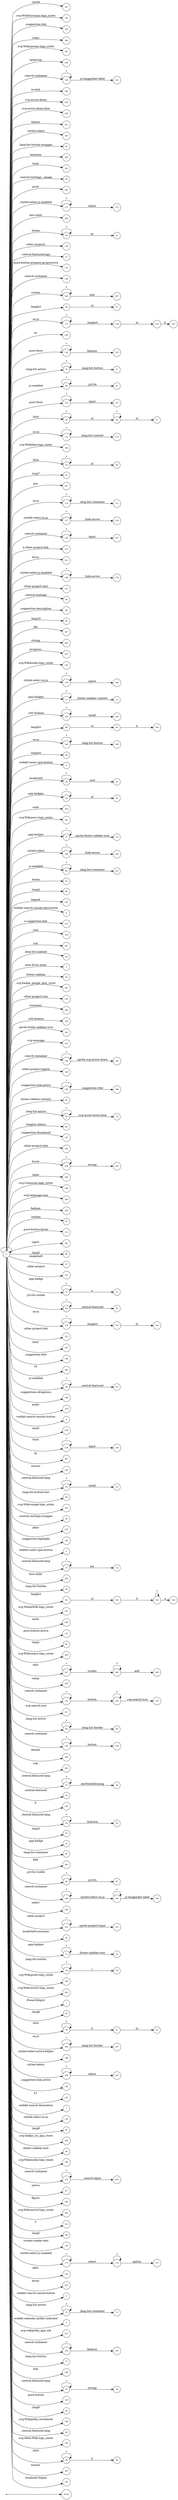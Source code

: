 digraph NFA {
  rankdir=LR;
  node [shape=circle, fontsize=10];
  __start [shape=point, label=""];
  __start -> None;
  161 [label="161"];
  195 [label="195"];
  111 [label="111"];
  36 [label="36"];
  183 [label="183"];
  59 [label="59"];
  69 [label="69"];
  268 [label="268"];
  201 [label="201"];
  57 [label="57"];
  250 [label="250"];
  140 [label="140"];
  242 [label="242"];
  107 [label="107"];
  205 [label="205"];
  137 [label="137"];
  206 [label="206"];
  145 [label="145"];
  221 [label="221"];
  163 [label="163"];
  153 [label="153"];
  81 [label="81"];
  266 [label="266"];
  222 [label="222"];
  40 [label="40"];
  147 [label="147"];
  252 [label="252"];
  171 [label="171"];
  244 [label="244"];
  42 [label="42"];
  32 [label="32"];
  129 [label="129"];
  37 [label="37"];
  133 [label="133"];
  139 [label="139"];
  178 [label="178"];
  256 [label="256"];
  96 [label="96"];
  117 [label="117"];
  236 [label="236"];
  23 [label="23"];
  134 [label="134"];
  70 [label="70"];
  60 [label="60"];
  136 [label="136"];
  55 [label="55"];
  112 [label="112"];
  194 [label="194"];
  53 [label="53"];
  91 [label="91"];
  251 [label="251"];
  56 [label="56"];
  110 [label="110"];
  119 [label="119"];
  155 [label="155"];
  177 [label="177"];
  79 [label="79"];
  51 [label="51"];
  152 [label="152"];
  156 [label="156"];
  214 [label="214"];
  231 [label="231"];
  169 [label="169"];
  127 [label="127"];
  38 [label="38"];
  186 [label="186"];
  181 [label="181"];
  85 [label="85"];
  227 [label="227"];
  260 [label="260"];
  253 [label="253"];
  193 [label="193"];
  179 [label="179"];
  13 [label="13"];
  103 [label="103"];
  159 [label="159"];
  98 [label="98"];
  108 [label="108"];
  94 [label="94"];
  109 [label="109"];
  4 [label="4"];
  22 [label="22"];
  19 [label="19"];
  180 [label="180"];
  225 [label="225"];
  197 [label="197"];
  17 [label="17"];
  164 [label="164"];
  62 [label="62"];
  113 [label="113"];
  41 [label="41"];
  67 [label="67"];
  88 [label="88"];
  245 [label="245"];
  9 [label="9"];
  215 [label="215"];
  172 [label="172"];
  254 [label="254"];
  261 [label="261"];
  83 [label="83"];
  2 [label="2"];
  44 [label="44"];
  160 [label="160"];
  141 [label="141"];
  16 [label="16"];
  207 [label="207"];
  118 [label="118"];
  14 [label="14"];
  124 [label="124"];
  262 [label="262"];
  158 [label="158"];
  162 [label="162"];
  210 [label="210"];
  144 [label="144"];
  100 [label="100"];
  126 [label="126"];
  185 [label="185"];
  45 [label="45"];
  174 [label="174"];
  74 [label="74"];
  95 [label="95"];
  28 [label="28"];
  187 [label="187"];
  128 [label="128"];
  234 [label="234"];
  264 [label="264"];
  248 [label="248"];
  52 [label="52"];
  190 [label="190"];
  209 [label="209"];
  228 [label="228"];
  47 [label="47"];
  120 [label="120"];
  132 [label="132"];
  150 [label="150"];
  241 [label="241"];
  75 [label="75"];
  12 [label="12"];
  89 [label="89"];
  21 [label="21"];
  121 [label="121"];
  11 [label="11"];
  64 [label="64"];
  43 [label="43"];
  30 [label="30"];
  114 [label="114"];
  125 [label="125"];
  237 [label="237"];
  71 [label="71"];
  188 [label="188"];
  265 [label="265"];
  58 [label="58"];
  189 [label="189"];
  219 [label="219"];
  18 [label="18"];
  8 [label="8"];
  259 [label="259"];
  238 [label="238"];
  267 [label="267"];
  49 [label="49"];
  224 [label="224"];
  33 [label="33"];
  80 [label="80"];
  203 [label="203"];
  39 [label="39"];
  218 [label="218"];
  182 [label="182"];
  135 [label="135"];
  5 [label="5"];
  170 [label="170"];
  31 [label="31"];
  157 [label="157"];
  230 [label="230"];
  65 [label="65"];
  239 [label="239"];
  143 [label="143"];
  76 [label="76"];
  61 [label="61"];
  97 [label="97"];
  101 [label="101"];
  191 [label="191"];
  246 [label="246"];
  131 [label="131"];
  84 [label="84"];
  123 [label="123"];
  204 [label="204"];
  247 [label="247"];
  167 [label="167"];
  255 [label="255"];
  151 [label="151"];
  211 [label="211"];
  68 [label="68"];
  149 [label="149"];
  148 [label="148"];
  226 [label="226"];
  263 [label="263"];
  27 [label="27"];
  25 [label="25"];
  0 [label="0"];
  20 [label="20"];
  220 [label="220"];
  29 [label="29"];
  99 [label="99"];
  54 [label="54"];
  87 [label="87"];
  10 [label="10"];
  249 [label="249"];
  82 [label="82"];
  243 [label="243"];
  257 [label="257"];
  66 [label="66"];
  146 [label="146"];
  258 [label="258"];
  122 [label="122"];
  24 [label="24"];
  15 [label="15"];
  78 [label="78"];
  199 [label="199"];
  202 [label="202"];
  1 [label="1"];
  92 [label="92"];
  116 [label="116"];
  50 [label="50"];
  106 [label="106"];
  168 [label="168"];
  166 [label="166"];
  102 [label="102"];
  104 [label="104"];
  184 [label="184"];
  232 [label="232"];
  7 [label="7"];
  115 [label="115"];
  176 [label="176"];
  93 [label="93"];
  208 [label="208"];
  46 [label="46"];
  196 [label="196"];
  73 [label="73"];
  142 [label="142"];
  217 [label="217"];
  229 [label="229"];
  200 [label="200"];
  213 [label="213"];
  86 [label="86"];
  138 [label="138"];
  173 [label="173"];
  216 [label="216"];
  233 [label="233"];
  165 [label="165"];
  6 [label="6"];
  72 [label="72"];
  3 [label="3"];
  212 [label="212"];
  154 [label="154"];
  77 [label="77"];
  235 [label="235"];
  240 [label="240"];
  35 [label="35"];
  130 [label="130"];
  175 [label="175"];
  34 [label="34"];
  90 [label="90"];
  198 [label="198"];
  26 [label="26"];
  192 [label="192"];
  48 [label="48"];
  63 [label="63"];
  223 [label="223"];
  105 [label="105"];
  { node [shape=doublecircle]; 1 2 3 4 5 6 7 8 9 10 12 14 16 18 20 21 23 24 25 26 28 30 32 34 36 37 38 39 40 41 43 44 45 46 47 49 52 54 57 59 61 63 65 67 69 71 73 75 76 77 79 80 81 82 83 84 85 86 87 88 89 90 91 92 93 94 95 97 100 104 105 107 109 111 113 116 120 121 123 124 125 126 127 128 129 130 131 132 133 135 137 138 139 141 143 145 148 150 153 155 157 158 160 161 162 163 165 167 168 170 172 175 176 178 180 181 182 183 184 186 187 188 189 190 191 192 193 194 195 196 197 198 199 200 201 202 203 204 205 206 207 208 209 210 211 212 213 214 215 216 217 218 219 220 221 222 223 224 225 226 227 228 229 230 231 232 233 235 236 237 239 240 241 242 243 244 245 246 249 250 251 252 253 254 255 257 258 259 260 261 262 263 264 265 266 267 268 }
  0 -> 0 [label="*"];
  0 -> 1 [label="#searchInput"];
  0 -> 2 [label="-moz-focus-inner"];
  0 -> 3 [label="-webkit-calendar-picker-indicator"];
  0 -> 4 [label="-webkit-inner-spin-button"];
  0 -> 5 [label="-webkit-outer-spin-button"];
  0 -> 6 [label="-webkit-search-cancel-button"];
  0 -> 7 [label="-webkit-search-decoration"];
  0 -> 8 [label="-webkit-search-results-button"];
  0 -> 9 [label="-webkit-search-results-decoration"];
  0 -> 10 [label=".app-badge"];
  0 -> 11 [label=".app-badge"];
  11 -> 11 [label="*"];
  11 -> 12 [label="a"];
  0 -> 13 [label=".app-badges"];
  13 -> 13 [label="*"];
  13 -> 14 [label=".footer-sidebar-content"];
  0 -> 15 [label=".app-badges"];
  15 -> 15 [label="*"];
  15 -> 16 [label=".footer-sidebar-text"];
  0 -> 17 [label=".app-badges"];
  17 -> 17 [label="*"];
  17 -> 18 [label=".sprite.footer-sidebar-icon"];
  0 -> 19 [label=".app-badges"];
  19 -> 19 [label="*"];
  19 -> 20 [label="ul"];
  0 -> 21 [label=".bookshelf"];
  0 -> 22 [label=".bookshelf"];
  22 -> 22 [label="*"];
  22 -> 23 [label=".text"];
  0 -> 24 [label=".bookshelf-container"];
  0 -> 25 [label=".central-featured"];
  0 -> 26 [label=".central-featured-lang"];
  0 -> 27 [label=".central-featured-lang"];
  27 -> 27 [label="*"];
  27 -> 28 [label=".emNonItalicLang"];
  0 -> 29 [label=".central-featured-lang"];
  29 -> 29 [label="*"];
  29 -> 30 [label=".link-box"];
  0 -> 31 [label=".central-featured-lang"];
  31 -> 31 [label="*"];
  31 -> 32 [label="em"];
  0 -> 33 [label=".central-featured-lang"];
  33 -> 33 [label="*"];
  33 -> 34 [label="small"];
  0 -> 35 [label=".central-featured-lang"];
  35 -> 35 [label="*"];
  35 -> 36 [label="strong"];
  0 -> 37 [label=".central-featured-logo"];
  0 -> 38 [label=".central-textlogo"];
  0 -> 39 [label=".central-textlogo-wrapper"];
  0 -> 40 [label=".central-textlogo__image"];
  0 -> 41 [label=".footer"];
  0 -> 42 [label=".footer"];
  42 -> 42 [label="*"];
  42 -> 43 [label="hr"];
  0 -> 44 [label=".footer-sidebar"];
  0 -> 45 [label=".footer-sidebar-content"];
  0 -> 46 [label=".footer-sidebar-text"];
  0 -> 47 [label=".hidden"];
  0 -> 48 [label=".hlist"];
  48 -> 48 [label="*"];
  48 -> 49 [label="li"];
  0 -> 50 [label=".hlist"];
  50 -> 50 [label="*"];
  50 -> 51 [label="li"];
  51 -> 52 [label="ul"];
  0 -> 53 [label=".hlist"];
  53 -> 53 [label="*"];
  53 -> 54 [label="ul"];
  0 -> 55 [label=".hlist"];
  55 -> 55 [label="*"];
  55 -> 56 [label="ul"];
  56 -> 56 [label="*"];
  56 -> 57 [label="ul"];
  0 -> 58 [label=".js-enabled"];
  58 -> 58 [label="*"];
  58 -> 59 [label=".central-featured"];
  0 -> 60 [label=".js-enabled"];
  60 -> 60 [label="*"];
  60 -> 61 [label=".jsl10n"];
  0 -> 62 [label=".js-enabled"];
  62 -> 62 [label="*"];
  62 -> 63 [label=".lang-list-container"];
  0 -> 64 [label=".jsl10n-visible"];
  64 -> 64 [label="*"];
  64 -> 65 [label=".central-featured"];
  0 -> 66 [label=".jsl10n-visible"];
  66 -> 66 [label="*"];
  66 -> 67 [label=".jsl10n"];
  0 -> 68 [label=".lang-list-active"];
  68 -> 68 [label="*"];
  68 -> 69 [label=".lang-list-border"];
  0 -> 70 [label=".lang-list-active"];
  70 -> 70 [label="*"];
  70 -> 71 [label=".lang-list-button"];
  0 -> 72 [label=".lang-list-active"];
  72 -> 72 [label="*"];
  72 -> 73 [label=".lang-list-container"];
  0 -> 74 [label=".lang-list-active"];
  74 -> 74 [label="*"];
  74 -> 75 [label=".svg-arrow-down-blue"];
  0 -> 76 [label=".lang-list-border"];
  0 -> 77 [label=".lang-list-button"];
  0 -> 78 [label=".lang-list-button"];
  78 -> 78 [label="*"];
  78 -> 79 [label="i"];
  0 -> 80 [label=".lang-list-button-text"];
  0 -> 81 [label=".lang-list-button-wrapper"];
  0 -> 82 [label=".lang-list-container"];
  0 -> 83 [label=".lang-list-content"];
  0 -> 84 [label=".lang1"];
  0 -> 85 [label=".lang10"];
  0 -> 86 [label=".lang2"];
  0 -> 87 [label=".lang3"];
  0 -> 88 [label=".lang4"];
  0 -> 89 [label=".lang5"];
  0 -> 90 [label=".lang6"];
  0 -> 91 [label=".lang7"];
  0 -> 92 [label=".lang8"];
  0 -> 93 [label=".lang9"];
  0 -> 94 [label=".langlist"];
  0 -> 95 [label=".langlist-others"];
  0 -> 96 [label=".langlist"];
  96 -> 97 [label="ul"];
  0 -> 98 [label=".langlist"];
  98 -> 99 [label="ul"];
  99 -> 100 [label="li"];
  0 -> 101 [label=".langlist"];
  101 -> 102 [label="ul"];
  102 -> 103 [label="li"];
  103 -> 103 [label="*"];
  103 -> 104 [label="a"];
  0 -> 105 [label=".localized-slogan"];
  0 -> 106 [label=".no-js"];
  106 -> 106 [label="*"];
  106 -> 107 [label=".lang-list-border"];
  0 -> 108 [label=".no-js"];
  108 -> 108 [label="*"];
  108 -> 109 [label=".lang-list-button"];
  0 -> 110 [label=".no-js"];
  110 -> 110 [label="*"];
  110 -> 111 [label=".lang-list-container"];
  0 -> 112 [label=".no-js"];
  112 -> 112 [label="*"];
  112 -> 113 [label=".lang-list-content"];
  0 -> 114 [label=".no-js"];
  114 -> 114 [label="*"];
  114 -> 115 [label=".langlist"];
  115 -> 116 [label="ul"];
  0 -> 117 [label=".no-js"];
  117 -> 117 [label="*"];
  117 -> 118 [label=".langlist"];
  118 -> 119 [label="ul"];
  119 -> 120 [label="li"];
  0 -> 121 [label=".other-project"];
  0 -> 122 [label=".other-project"];
  122 -> 122 [label="*"];
  122 -> 123 [label=".sprite-project-logos"];
  0 -> 124 [label=".other-project-icon"];
  0 -> 125 [label=".other-project-link"];
  0 -> 126 [label=".other-project-tagline"];
  0 -> 127 [label=".other-project-text"];
  0 -> 128 [label=".other-project-title"];
  0 -> 129 [label=".other-projects"];
  0 -> 130 [label=".pure-button"];
  0 -> 131 [label=".pure-button-active"];
  0 -> 132 [label=".pure-button-hover"];
  0 -> 133 [label=".pure-button-primary-progressive"];
  0 -> 134 [label=".pure-form"];
  134 -> 134 [label="*"];
  134 -> 135 [label="fieldset"];
  0 -> 136 [label=".pure-form"];
  136 -> 136 [label="*"];
  136 -> 137 [label="input"];
  0 -> 138 [label=".screen-reader-text"];
  0 -> 139 [label=".search-container"];
  0 -> 140 [label=".search-container"];
  140 -> 140 [label="*"];
  140 -> 141 [label=".js-langpicker-label"];
  0 -> 142 [label=".search-container"];
  142 -> 142 [label="*"];
  142 -> 143 [label=".search-input"];
  0 -> 144 [label=".search-container"];
  144 -> 144 [label="*"];
  144 -> 145 [label=".sprite.svg-arrow-down"];
  0 -> 146 [label=".search-container"];
  146 -> 146 [label="*"];
  146 -> 147 [label=".styled-select.no-js"];
  147 -> 147 [label="*"];
  147 -> 148 [label=".js-langpicker-label"];
  0 -> 149 [label=".search-container"];
  149 -> 149 [label="*"];
  149 -> 150 [label="button"];
  0 -> 151 [label=".search-container"];
  151 -> 151 [label="*"];
  151 -> 152 [label="button"];
  152 -> 152 [label="*"];
  152 -> 153 [label=".svg-search-icon"];
  0 -> 154 [label=".search-container"];
  154 -> 154 [label="*"];
  154 -> 155 [label="fieldset"];
  0 -> 156 [label=".search-container"];
  156 -> 156 [label="*"];
  156 -> 157 [label="input"];
  0 -> 158 [label=".site-license"];
  0 -> 159 [label=".site-license"];
  159 -> 159 [label="*"];
  159 -> 160 [label="small"];
  0 -> 161 [label=".sprite"];
  0 -> 162 [label=".sprite.footer-sidebar-icon"];
  0 -> 163 [label=".styled-select"];
  0 -> 164 [label=".styled-select"];
  164 -> 164 [label="*"];
  164 -> 165 [label=".hide-arrow"];
  0 -> 166 [label=".styled-select"];
  166 -> 166 [label="*"];
  166 -> 167 [label="select"];
  0 -> 168 [label=".styled-select-active-helper"];
  0 -> 169 [label=".styled-select.js-enabled"];
  169 -> 169 [label="*"];
  169 -> 170 [label=".hide-arrow"];
  0 -> 171 [label=".styled-select.js-enabled"];
  171 -> 171 [label="*"];
  171 -> 172 [label="select"];
  0 -> 173 [label=".styled-select.js-enabled"];
  173 -> 173 [label="*"];
  173 -> 174 [label="select"];
  174 -> 174 [label="*"];
  174 -> 175 [label="option"];
  0 -> 176 [label=".styled-select.no-js"];
  0 -> 177 [label=".styled-select.no-js"];
  177 -> 177 [label="*"];
  177 -> 178 [label=".hide-arrow"];
  0 -> 179 [label=".styled-select.no-js"];
  179 -> 179 [label="*"];
  179 -> 180 [label="select"];
  0 -> 181 [label=".suggestion-description"];
  0 -> 182 [label=".suggestion-highlight"];
  0 -> 183 [label=".suggestion-link"];
  0 -> 184 [label=".suggestion-link.active"];
  0 -> 185 [label=".suggestion-link.active"];
  185 -> 185 [label="*"];
  185 -> 186 [label=".suggestion-title"];
  0 -> 187 [label=".suggestion-thumbnail"];
  0 -> 188 [label=".suggestion-title"];
  0 -> 189 [label=".suggestions-dropdown"];
  0 -> 190 [label=".svg-Commons-logo_sister"];
  0 -> 191 [label=".svg-MediaWiki-logo_sister"];
  0 -> 192 [label=".svg-Meta-Wiki-logo_sister"];
  0 -> 193 [label=".svg-Wikibooks-logo_sister"];
  0 -> 194 [label=".svg-Wikidata-logo_sister"];
  0 -> 195 [label=".svg-Wikifunctions-logo_sister"];
  0 -> 196 [label=".svg-Wikimedia-logo_black"];
  0 -> 197 [label=".svg-Wikinews-logo_sister"];
  0 -> 198 [label=".svg-Wikipedia_wordmark"];
  0 -> 199 [label=".svg-Wikiquote-logo_sister"];
  0 -> 200 [label=".svg-Wikisource-logo_sister"];
  0 -> 201 [label=".svg-Wikispecies-logo_sister"];
  0 -> 202 [label=".svg-Wikiversity-logo_sister"];
  0 -> 203 [label=".svg-Wikivoyage-logo_sister"];
  0 -> 204 [label=".svg-Wiktionary-logo_sister"];
  0 -> 205 [label=".svg-arrow-down"];
  0 -> 206 [label=".svg-arrow-down-blue"];
  0 -> 207 [label=".svg-badge_google_play_store"];
  0 -> 208 [label=".svg-badge_ios_app_store"];
  0 -> 209 [label=".svg-language-icon"];
  0 -> 210 [label=".svg-noimage"];
  0 -> 211 [label=".svg-search-icon"];
  0 -> 212 [label=".svg-wikipedia_app_tile"];
  0 -> 213 [label="a"];
  0 -> 214 [label="a.other-project-link"];
  0 -> 215 [label="a.suggestion-link"];
  0 -> 216 [label="abbr"];
  0 -> 217 [label="active"];
  0 -> 218 [label="after"];
  0 -> 219 [label="audio"];
  0 -> 220 [label="b"];
  0 -> 221 [label="before"];
  0 -> 222 [label="body"];
  0 -> 223 [label="button"];
  0 -> 224 [label="canvas"];
  0 -> 225 [label="code"];
  0 -> 226 [label="details"];
  0 -> 227 [label="dfn"];
  0 -> 228 [label="fieldset"];
  0 -> 229 [label="figure"];
  0 -> 230 [label="first-child"];
  0 -> 231 [label="focus"];
  0 -> 232 [label="h1"];
  0 -> 233 [label="hover"];
  0 -> 234 [label="hover"];
  234 -> 234 [label="*"];
  234 -> 235 [label="strong"];
  0 -> 236 [label="hr"];
  0 -> 237 [label="html"];
  0 -> 238 [label="html"];
  238 -> 238 [label="*"];
  238 -> 239 [label="input"];
  0 -> 240 [label="img"];
  0 -> 241 [label="input"];
  0 -> 242 [label="invalid"];
  0 -> 243 [label="kbd"];
  0 -> 244 [label="last-child"];
  0 -> 245 [label="legend"];
  0 -> 246 [label="main"];
  0 -> 247 [label="only"];
  247 -> 247 [label="*"];
  247 -> 248 [label="screen"];
  248 -> 248 [label="*"];
  248 -> 249 [label="and"];
  0 -> 250 [label="optgroup"];
  0 -> 251 [label="pre"];
  0 -> 252 [label="print"];
  0 -> 253 [label="progress"];
  0 -> 254 [label="root"];
  0 -> 255 [label="samp"];
  0 -> 256 [label="screen"];
  256 -> 256 [label="*"];
  256 -> 257 [label="and"];
  0 -> 258 [label="select"];
  0 -> 259 [label="small"];
  0 -> 260 [label="strong"];
  0 -> 261 [label="sub"];
  0 -> 262 [label="summary"];
  0 -> 263 [label="sup"];
  0 -> 264 [label="table"];
  0 -> 265 [label="td"];
  0 -> 266 [label="textarea"];
  0 -> 267 [label="th"];
  0 -> 268 [label="video"];
}

